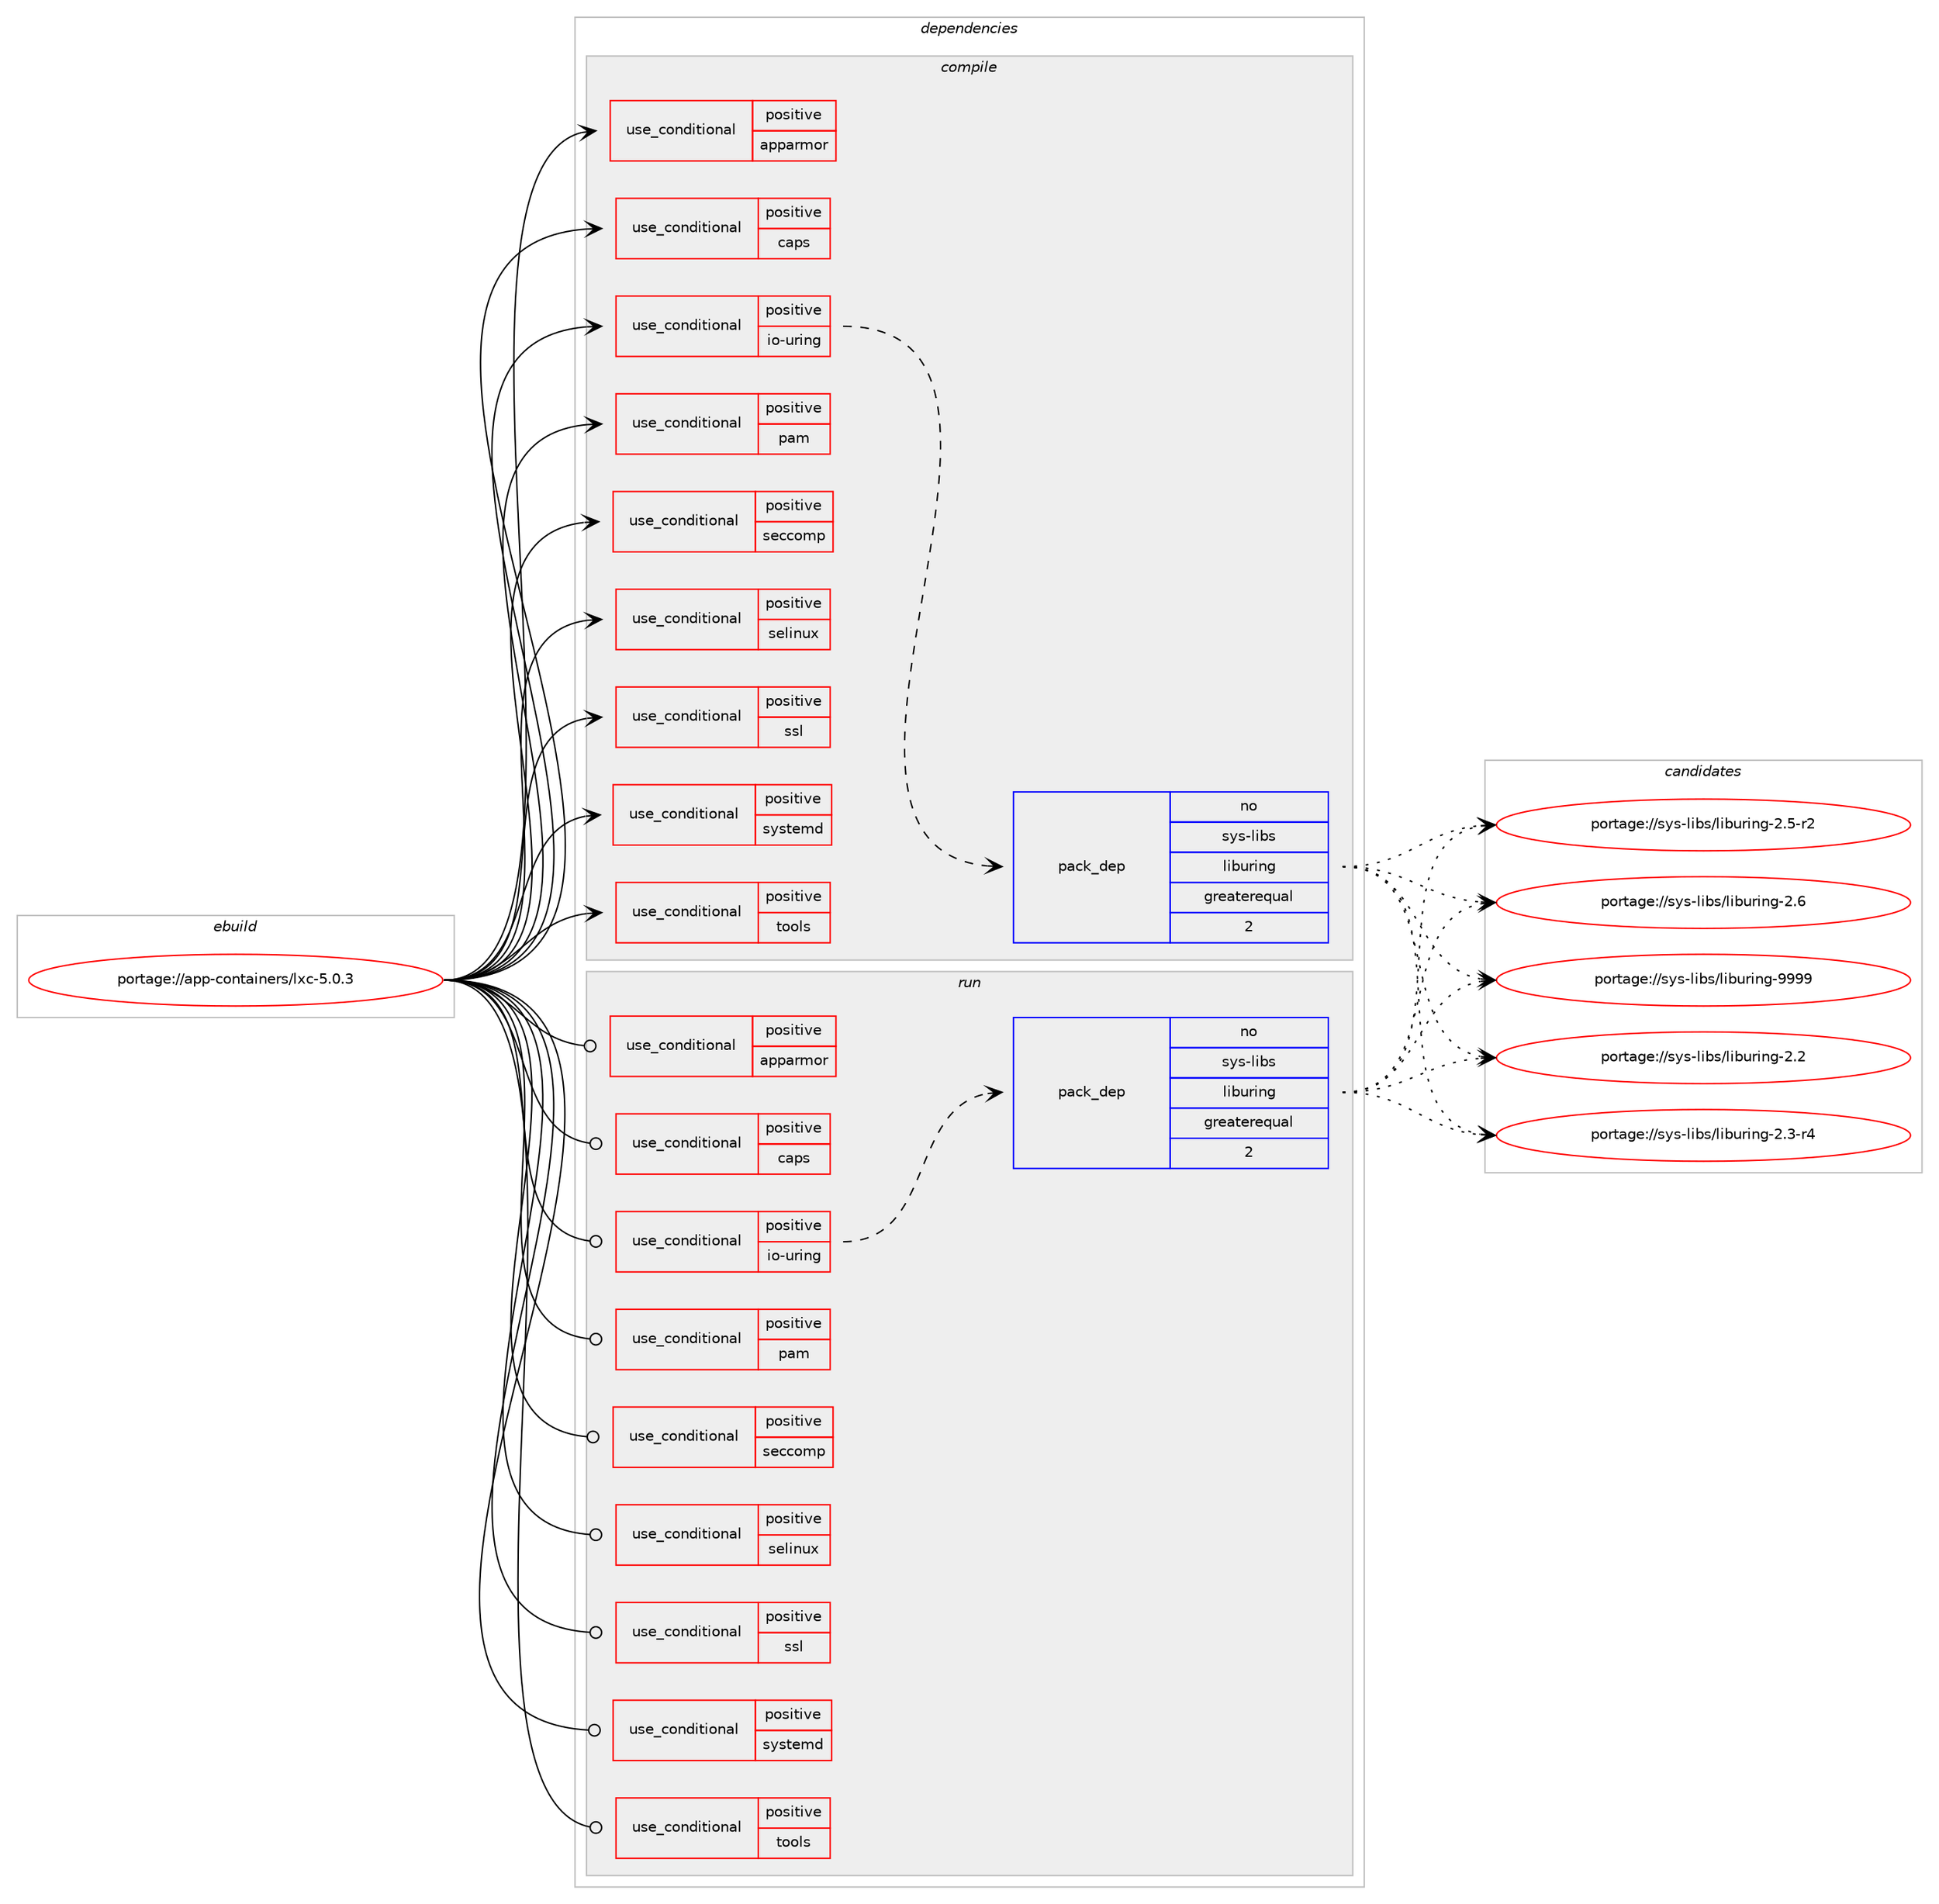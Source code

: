 digraph prolog {

# *************
# Graph options
# *************

newrank=true;
concentrate=true;
compound=true;
graph [rankdir=LR,fontname=Helvetica,fontsize=10,ranksep=1.5];#, ranksep=2.5, nodesep=0.2];
edge  [arrowhead=vee];
node  [fontname=Helvetica,fontsize=10];

# **********
# The ebuild
# **********

subgraph cluster_leftcol {
color=gray;
rank=same;
label=<<i>ebuild</i>>;
id [label="portage://app-containers/lxc-5.0.3", color=red, width=4, href="../app-containers/lxc-5.0.3.svg"];
}

# ****************
# The dependencies
# ****************

subgraph cluster_midcol {
color=gray;
label=<<i>dependencies</i>>;
subgraph cluster_compile {
fillcolor="#eeeeee";
style=filled;
label=<<i>compile</i>>;
subgraph cond2955 {
dependency4662 [label=<<TABLE BORDER="0" CELLBORDER="1" CELLSPACING="0" CELLPADDING="4"><TR><TD ROWSPAN="3" CELLPADDING="10">use_conditional</TD></TR><TR><TD>positive</TD></TR><TR><TD>apparmor</TD></TR></TABLE>>, shape=none, color=red];
# *** BEGIN UNKNOWN DEPENDENCY TYPE (TODO) ***
# dependency4662 -> package_dependency(portage://app-containers/lxc-5.0.3,install,no,sys-libs,libapparmor,none,[,,],[],[])
# *** END UNKNOWN DEPENDENCY TYPE (TODO) ***

}
id:e -> dependency4662:w [weight=20,style="solid",arrowhead="vee"];
subgraph cond2956 {
dependency4663 [label=<<TABLE BORDER="0" CELLBORDER="1" CELLSPACING="0" CELLPADDING="4"><TR><TD ROWSPAN="3" CELLPADDING="10">use_conditional</TD></TR><TR><TD>positive</TD></TR><TR><TD>caps</TD></TR></TABLE>>, shape=none, color=red];
# *** BEGIN UNKNOWN DEPENDENCY TYPE (TODO) ***
# dependency4663 -> package_dependency(portage://app-containers/lxc-5.0.3,install,no,sys-libs,libcap,none,[,,],[],[use(enable(static-libs),none)])
# *** END UNKNOWN DEPENDENCY TYPE (TODO) ***

}
id:e -> dependency4663:w [weight=20,style="solid",arrowhead="vee"];
subgraph cond2957 {
dependency4664 [label=<<TABLE BORDER="0" CELLBORDER="1" CELLSPACING="0" CELLPADDING="4"><TR><TD ROWSPAN="3" CELLPADDING="10">use_conditional</TD></TR><TR><TD>positive</TD></TR><TR><TD>io-uring</TD></TR></TABLE>>, shape=none, color=red];
subgraph pack1643 {
dependency4665 [label=<<TABLE BORDER="0" CELLBORDER="1" CELLSPACING="0" CELLPADDING="4" WIDTH="220"><TR><TD ROWSPAN="6" CELLPADDING="30">pack_dep</TD></TR><TR><TD WIDTH="110">no</TD></TR><TR><TD>sys-libs</TD></TR><TR><TD>liburing</TD></TR><TR><TD>greaterequal</TD></TR><TR><TD>2</TD></TR></TABLE>>, shape=none, color=blue];
}
dependency4664:e -> dependency4665:w [weight=20,style="dashed",arrowhead="vee"];
}
id:e -> dependency4664:w [weight=20,style="solid",arrowhead="vee"];
subgraph cond2958 {
dependency4666 [label=<<TABLE BORDER="0" CELLBORDER="1" CELLSPACING="0" CELLPADDING="4"><TR><TD ROWSPAN="3" CELLPADDING="10">use_conditional</TD></TR><TR><TD>positive</TD></TR><TR><TD>pam</TD></TR></TABLE>>, shape=none, color=red];
# *** BEGIN UNKNOWN DEPENDENCY TYPE (TODO) ***
# dependency4666 -> package_dependency(portage://app-containers/lxc-5.0.3,install,no,sys-libs,pam,none,[,,],[],[])
# *** END UNKNOWN DEPENDENCY TYPE (TODO) ***

}
id:e -> dependency4666:w [weight=20,style="solid",arrowhead="vee"];
subgraph cond2959 {
dependency4667 [label=<<TABLE BORDER="0" CELLBORDER="1" CELLSPACING="0" CELLPADDING="4"><TR><TD ROWSPAN="3" CELLPADDING="10">use_conditional</TD></TR><TR><TD>positive</TD></TR><TR><TD>seccomp</TD></TR></TABLE>>, shape=none, color=red];
# *** BEGIN UNKNOWN DEPENDENCY TYPE (TODO) ***
# dependency4667 -> package_dependency(portage://app-containers/lxc-5.0.3,install,no,sys-libs,libseccomp,none,[,,],[],[])
# *** END UNKNOWN DEPENDENCY TYPE (TODO) ***

}
id:e -> dependency4667:w [weight=20,style="solid",arrowhead="vee"];
subgraph cond2960 {
dependency4668 [label=<<TABLE BORDER="0" CELLBORDER="1" CELLSPACING="0" CELLPADDING="4"><TR><TD ROWSPAN="3" CELLPADDING="10">use_conditional</TD></TR><TR><TD>positive</TD></TR><TR><TD>selinux</TD></TR></TABLE>>, shape=none, color=red];
# *** BEGIN UNKNOWN DEPENDENCY TYPE (TODO) ***
# dependency4668 -> package_dependency(portage://app-containers/lxc-5.0.3,install,no,sys-libs,libselinux,none,[,,],[],[])
# *** END UNKNOWN DEPENDENCY TYPE (TODO) ***

}
id:e -> dependency4668:w [weight=20,style="solid",arrowhead="vee"];
subgraph cond2961 {
dependency4669 [label=<<TABLE BORDER="0" CELLBORDER="1" CELLSPACING="0" CELLPADDING="4"><TR><TD ROWSPAN="3" CELLPADDING="10">use_conditional</TD></TR><TR><TD>positive</TD></TR><TR><TD>ssl</TD></TR></TABLE>>, shape=none, color=red];
# *** BEGIN UNKNOWN DEPENDENCY TYPE (TODO) ***
# dependency4669 -> package_dependency(portage://app-containers/lxc-5.0.3,install,no,dev-libs,openssl,none,[,,],[slot(0),equal],[])
# *** END UNKNOWN DEPENDENCY TYPE (TODO) ***

}
id:e -> dependency4669:w [weight=20,style="solid",arrowhead="vee"];
subgraph cond2962 {
dependency4670 [label=<<TABLE BORDER="0" CELLBORDER="1" CELLSPACING="0" CELLPADDING="4"><TR><TD ROWSPAN="3" CELLPADDING="10">use_conditional</TD></TR><TR><TD>positive</TD></TR><TR><TD>systemd</TD></TR></TABLE>>, shape=none, color=red];
# *** BEGIN UNKNOWN DEPENDENCY TYPE (TODO) ***
# dependency4670 -> package_dependency(portage://app-containers/lxc-5.0.3,install,no,sys-apps,systemd,none,[,,],any_same_slot,[])
# *** END UNKNOWN DEPENDENCY TYPE (TODO) ***

}
id:e -> dependency4670:w [weight=20,style="solid",arrowhead="vee"];
subgraph cond2963 {
dependency4671 [label=<<TABLE BORDER="0" CELLBORDER="1" CELLSPACING="0" CELLPADDING="4"><TR><TD ROWSPAN="3" CELLPADDING="10">use_conditional</TD></TR><TR><TD>positive</TD></TR><TR><TD>tools</TD></TR></TABLE>>, shape=none, color=red];
# *** BEGIN UNKNOWN DEPENDENCY TYPE (TODO) ***
# dependency4671 -> package_dependency(portage://app-containers/lxc-5.0.3,install,no,sys-libs,libcap,none,[,,],[],[use(enable(static-libs),none)])
# *** END UNKNOWN DEPENDENCY TYPE (TODO) ***

}
id:e -> dependency4671:w [weight=20,style="solid",arrowhead="vee"];
# *** BEGIN UNKNOWN DEPENDENCY TYPE (TODO) ***
# id -> package_dependency(portage://app-containers/lxc-5.0.3,install,no,acct-group,lxc,none,[,,],[],[])
# *** END UNKNOWN DEPENDENCY TYPE (TODO) ***

# *** BEGIN UNKNOWN DEPENDENCY TYPE (TODO) ***
# id -> package_dependency(portage://app-containers/lxc-5.0.3,install,no,acct-user,lxc,none,[,,],[],[])
# *** END UNKNOWN DEPENDENCY TYPE (TODO) ***

# *** BEGIN UNKNOWN DEPENDENCY TYPE (TODO) ***
# id -> package_dependency(portage://app-containers/lxc-5.0.3,install,no,sys-kernel,linux-headers,none,[,,],[],[])
# *** END UNKNOWN DEPENDENCY TYPE (TODO) ***

}
subgraph cluster_compileandrun {
fillcolor="#eeeeee";
style=filled;
label=<<i>compile and run</i>>;
}
subgraph cluster_run {
fillcolor="#eeeeee";
style=filled;
label=<<i>run</i>>;
subgraph cond2964 {
dependency4672 [label=<<TABLE BORDER="0" CELLBORDER="1" CELLSPACING="0" CELLPADDING="4"><TR><TD ROWSPAN="3" CELLPADDING="10">use_conditional</TD></TR><TR><TD>positive</TD></TR><TR><TD>apparmor</TD></TR></TABLE>>, shape=none, color=red];
# *** BEGIN UNKNOWN DEPENDENCY TYPE (TODO) ***
# dependency4672 -> package_dependency(portage://app-containers/lxc-5.0.3,run,no,sys-libs,libapparmor,none,[,,],[],[])
# *** END UNKNOWN DEPENDENCY TYPE (TODO) ***

}
id:e -> dependency4672:w [weight=20,style="solid",arrowhead="odot"];
subgraph cond2965 {
dependency4673 [label=<<TABLE BORDER="0" CELLBORDER="1" CELLSPACING="0" CELLPADDING="4"><TR><TD ROWSPAN="3" CELLPADDING="10">use_conditional</TD></TR><TR><TD>positive</TD></TR><TR><TD>caps</TD></TR></TABLE>>, shape=none, color=red];
# *** BEGIN UNKNOWN DEPENDENCY TYPE (TODO) ***
# dependency4673 -> package_dependency(portage://app-containers/lxc-5.0.3,run,no,sys-libs,libcap,none,[,,],[],[use(enable(static-libs),none)])
# *** END UNKNOWN DEPENDENCY TYPE (TODO) ***

}
id:e -> dependency4673:w [weight=20,style="solid",arrowhead="odot"];
subgraph cond2966 {
dependency4674 [label=<<TABLE BORDER="0" CELLBORDER="1" CELLSPACING="0" CELLPADDING="4"><TR><TD ROWSPAN="3" CELLPADDING="10">use_conditional</TD></TR><TR><TD>positive</TD></TR><TR><TD>io-uring</TD></TR></TABLE>>, shape=none, color=red];
subgraph pack1644 {
dependency4675 [label=<<TABLE BORDER="0" CELLBORDER="1" CELLSPACING="0" CELLPADDING="4" WIDTH="220"><TR><TD ROWSPAN="6" CELLPADDING="30">pack_dep</TD></TR><TR><TD WIDTH="110">no</TD></TR><TR><TD>sys-libs</TD></TR><TR><TD>liburing</TD></TR><TR><TD>greaterequal</TD></TR><TR><TD>2</TD></TR></TABLE>>, shape=none, color=blue];
}
dependency4674:e -> dependency4675:w [weight=20,style="dashed",arrowhead="vee"];
}
id:e -> dependency4674:w [weight=20,style="solid",arrowhead="odot"];
subgraph cond2967 {
dependency4676 [label=<<TABLE BORDER="0" CELLBORDER="1" CELLSPACING="0" CELLPADDING="4"><TR><TD ROWSPAN="3" CELLPADDING="10">use_conditional</TD></TR><TR><TD>positive</TD></TR><TR><TD>pam</TD></TR></TABLE>>, shape=none, color=red];
# *** BEGIN UNKNOWN DEPENDENCY TYPE (TODO) ***
# dependency4676 -> package_dependency(portage://app-containers/lxc-5.0.3,run,no,sys-libs,pam,none,[,,],[],[])
# *** END UNKNOWN DEPENDENCY TYPE (TODO) ***

}
id:e -> dependency4676:w [weight=20,style="solid",arrowhead="odot"];
subgraph cond2968 {
dependency4677 [label=<<TABLE BORDER="0" CELLBORDER="1" CELLSPACING="0" CELLPADDING="4"><TR><TD ROWSPAN="3" CELLPADDING="10">use_conditional</TD></TR><TR><TD>positive</TD></TR><TR><TD>seccomp</TD></TR></TABLE>>, shape=none, color=red];
# *** BEGIN UNKNOWN DEPENDENCY TYPE (TODO) ***
# dependency4677 -> package_dependency(portage://app-containers/lxc-5.0.3,run,no,sys-libs,libseccomp,none,[,,],[],[])
# *** END UNKNOWN DEPENDENCY TYPE (TODO) ***

}
id:e -> dependency4677:w [weight=20,style="solid",arrowhead="odot"];
subgraph cond2969 {
dependency4678 [label=<<TABLE BORDER="0" CELLBORDER="1" CELLSPACING="0" CELLPADDING="4"><TR><TD ROWSPAN="3" CELLPADDING="10">use_conditional</TD></TR><TR><TD>positive</TD></TR><TR><TD>selinux</TD></TR></TABLE>>, shape=none, color=red];
# *** BEGIN UNKNOWN DEPENDENCY TYPE (TODO) ***
# dependency4678 -> package_dependency(portage://app-containers/lxc-5.0.3,run,no,sys-libs,libselinux,none,[,,],[],[])
# *** END UNKNOWN DEPENDENCY TYPE (TODO) ***

}
id:e -> dependency4678:w [weight=20,style="solid",arrowhead="odot"];
subgraph cond2970 {
dependency4679 [label=<<TABLE BORDER="0" CELLBORDER="1" CELLSPACING="0" CELLPADDING="4"><TR><TD ROWSPAN="3" CELLPADDING="10">use_conditional</TD></TR><TR><TD>positive</TD></TR><TR><TD>ssl</TD></TR></TABLE>>, shape=none, color=red];
# *** BEGIN UNKNOWN DEPENDENCY TYPE (TODO) ***
# dependency4679 -> package_dependency(portage://app-containers/lxc-5.0.3,run,no,dev-libs,openssl,none,[,,],[slot(0),equal],[])
# *** END UNKNOWN DEPENDENCY TYPE (TODO) ***

}
id:e -> dependency4679:w [weight=20,style="solid",arrowhead="odot"];
subgraph cond2971 {
dependency4680 [label=<<TABLE BORDER="0" CELLBORDER="1" CELLSPACING="0" CELLPADDING="4"><TR><TD ROWSPAN="3" CELLPADDING="10">use_conditional</TD></TR><TR><TD>positive</TD></TR><TR><TD>systemd</TD></TR></TABLE>>, shape=none, color=red];
# *** BEGIN UNKNOWN DEPENDENCY TYPE (TODO) ***
# dependency4680 -> package_dependency(portage://app-containers/lxc-5.0.3,run,no,sys-apps,systemd,none,[,,],any_same_slot,[])
# *** END UNKNOWN DEPENDENCY TYPE (TODO) ***

}
id:e -> dependency4680:w [weight=20,style="solid",arrowhead="odot"];
subgraph cond2972 {
dependency4681 [label=<<TABLE BORDER="0" CELLBORDER="1" CELLSPACING="0" CELLPADDING="4"><TR><TD ROWSPAN="3" CELLPADDING="10">use_conditional</TD></TR><TR><TD>positive</TD></TR><TR><TD>tools</TD></TR></TABLE>>, shape=none, color=red];
# *** BEGIN UNKNOWN DEPENDENCY TYPE (TODO) ***
# dependency4681 -> package_dependency(portage://app-containers/lxc-5.0.3,run,no,sys-libs,libcap,none,[,,],[],[use(enable(static-libs),none)])
# *** END UNKNOWN DEPENDENCY TYPE (TODO) ***

}
id:e -> dependency4681:w [weight=20,style="solid",arrowhead="odot"];
# *** BEGIN UNKNOWN DEPENDENCY TYPE (TODO) ***
# id -> package_dependency(portage://app-containers/lxc-5.0.3,run,no,acct-group,lxc,none,[,,],[],[])
# *** END UNKNOWN DEPENDENCY TYPE (TODO) ***

# *** BEGIN UNKNOWN DEPENDENCY TYPE (TODO) ***
# id -> package_dependency(portage://app-containers/lxc-5.0.3,run,no,acct-user,lxc,none,[,,],[],[])
# *** END UNKNOWN DEPENDENCY TYPE (TODO) ***

}
}

# **************
# The candidates
# **************

subgraph cluster_choices {
rank=same;
color=gray;
label=<<i>candidates</i>>;

subgraph choice1643 {
color=black;
nodesep=1;
choice1151211154510810598115471081059811711410511010345504650 [label="portage://sys-libs/liburing-2.2", color=red, width=4,href="../sys-libs/liburing-2.2.svg"];
choice11512111545108105981154710810598117114105110103455046514511452 [label="portage://sys-libs/liburing-2.3-r4", color=red, width=4,href="../sys-libs/liburing-2.3-r4.svg"];
choice11512111545108105981154710810598117114105110103455046534511450 [label="portage://sys-libs/liburing-2.5-r2", color=red, width=4,href="../sys-libs/liburing-2.5-r2.svg"];
choice1151211154510810598115471081059811711410511010345504654 [label="portage://sys-libs/liburing-2.6", color=red, width=4,href="../sys-libs/liburing-2.6.svg"];
choice115121115451081059811547108105981171141051101034557575757 [label="portage://sys-libs/liburing-9999", color=red, width=4,href="../sys-libs/liburing-9999.svg"];
dependency4665:e -> choice1151211154510810598115471081059811711410511010345504650:w [style=dotted,weight="100"];
dependency4665:e -> choice11512111545108105981154710810598117114105110103455046514511452:w [style=dotted,weight="100"];
dependency4665:e -> choice11512111545108105981154710810598117114105110103455046534511450:w [style=dotted,weight="100"];
dependency4665:e -> choice1151211154510810598115471081059811711410511010345504654:w [style=dotted,weight="100"];
dependency4665:e -> choice115121115451081059811547108105981171141051101034557575757:w [style=dotted,weight="100"];
}
subgraph choice1644 {
color=black;
nodesep=1;
choice1151211154510810598115471081059811711410511010345504650 [label="portage://sys-libs/liburing-2.2", color=red, width=4,href="../sys-libs/liburing-2.2.svg"];
choice11512111545108105981154710810598117114105110103455046514511452 [label="portage://sys-libs/liburing-2.3-r4", color=red, width=4,href="../sys-libs/liburing-2.3-r4.svg"];
choice11512111545108105981154710810598117114105110103455046534511450 [label="portage://sys-libs/liburing-2.5-r2", color=red, width=4,href="../sys-libs/liburing-2.5-r2.svg"];
choice1151211154510810598115471081059811711410511010345504654 [label="portage://sys-libs/liburing-2.6", color=red, width=4,href="../sys-libs/liburing-2.6.svg"];
choice115121115451081059811547108105981171141051101034557575757 [label="portage://sys-libs/liburing-9999", color=red, width=4,href="../sys-libs/liburing-9999.svg"];
dependency4675:e -> choice1151211154510810598115471081059811711410511010345504650:w [style=dotted,weight="100"];
dependency4675:e -> choice11512111545108105981154710810598117114105110103455046514511452:w [style=dotted,weight="100"];
dependency4675:e -> choice11512111545108105981154710810598117114105110103455046534511450:w [style=dotted,weight="100"];
dependency4675:e -> choice1151211154510810598115471081059811711410511010345504654:w [style=dotted,weight="100"];
dependency4675:e -> choice115121115451081059811547108105981171141051101034557575757:w [style=dotted,weight="100"];
}
}

}
